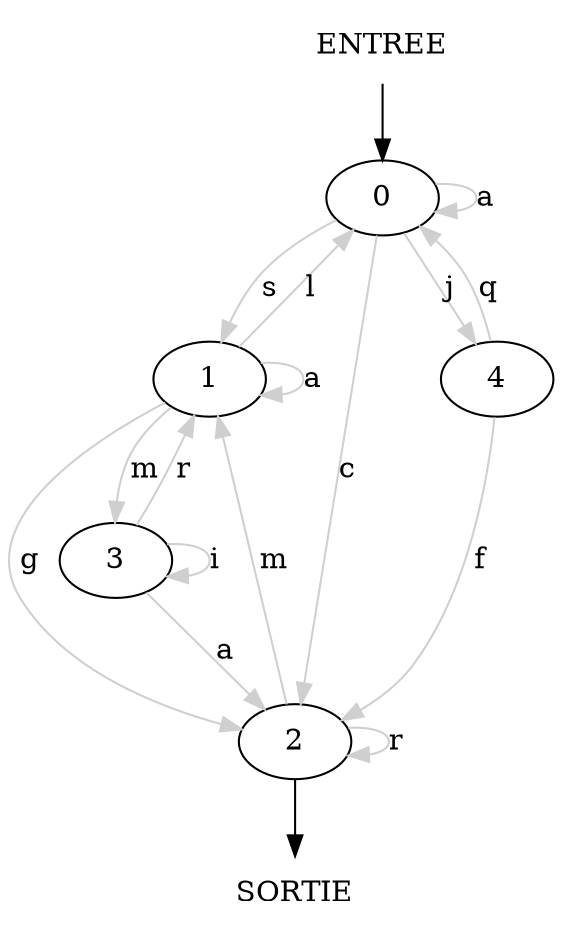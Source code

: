 digraph test_graph{
e[ label="ENTREE" shape=none]
s[ label="SORTIE" shape=none]
0 [label="0"]
1 [label="1"]
2 [label="2"]
3 [label="3"]
4 [label="4"];
e -> 0  ;
0 -> 0 [label="a" color=grey81 ] 
0 -> 1 [label="s" color=grey81 ] 
0 -> 2 [label="c" color=grey81 ] 
0 -> 4 [label="j" color=grey81 ] 
1 -> 0 [label="l" color=grey81 ] 
1 -> 1 [label="a" color=grey81 ] 
1 -> 2 [label="g" color=grey81 ] 
1 -> 3 [label="m" color=grey81 ] 
2 -> s ;
2 -> 1 [label="m" color=grey81 ] 
2 -> 2 [label="r" color=grey81 ] 
3 -> 1 [label="r" color=grey81 ] 
3 -> 2 [label="a" color=grey81 ] 
3 -> 3 [label="i" color=grey81 ] 
4 -> 0 [label="q" color=grey81 ] 
4 -> 2 [label="f" color=grey81 ] }